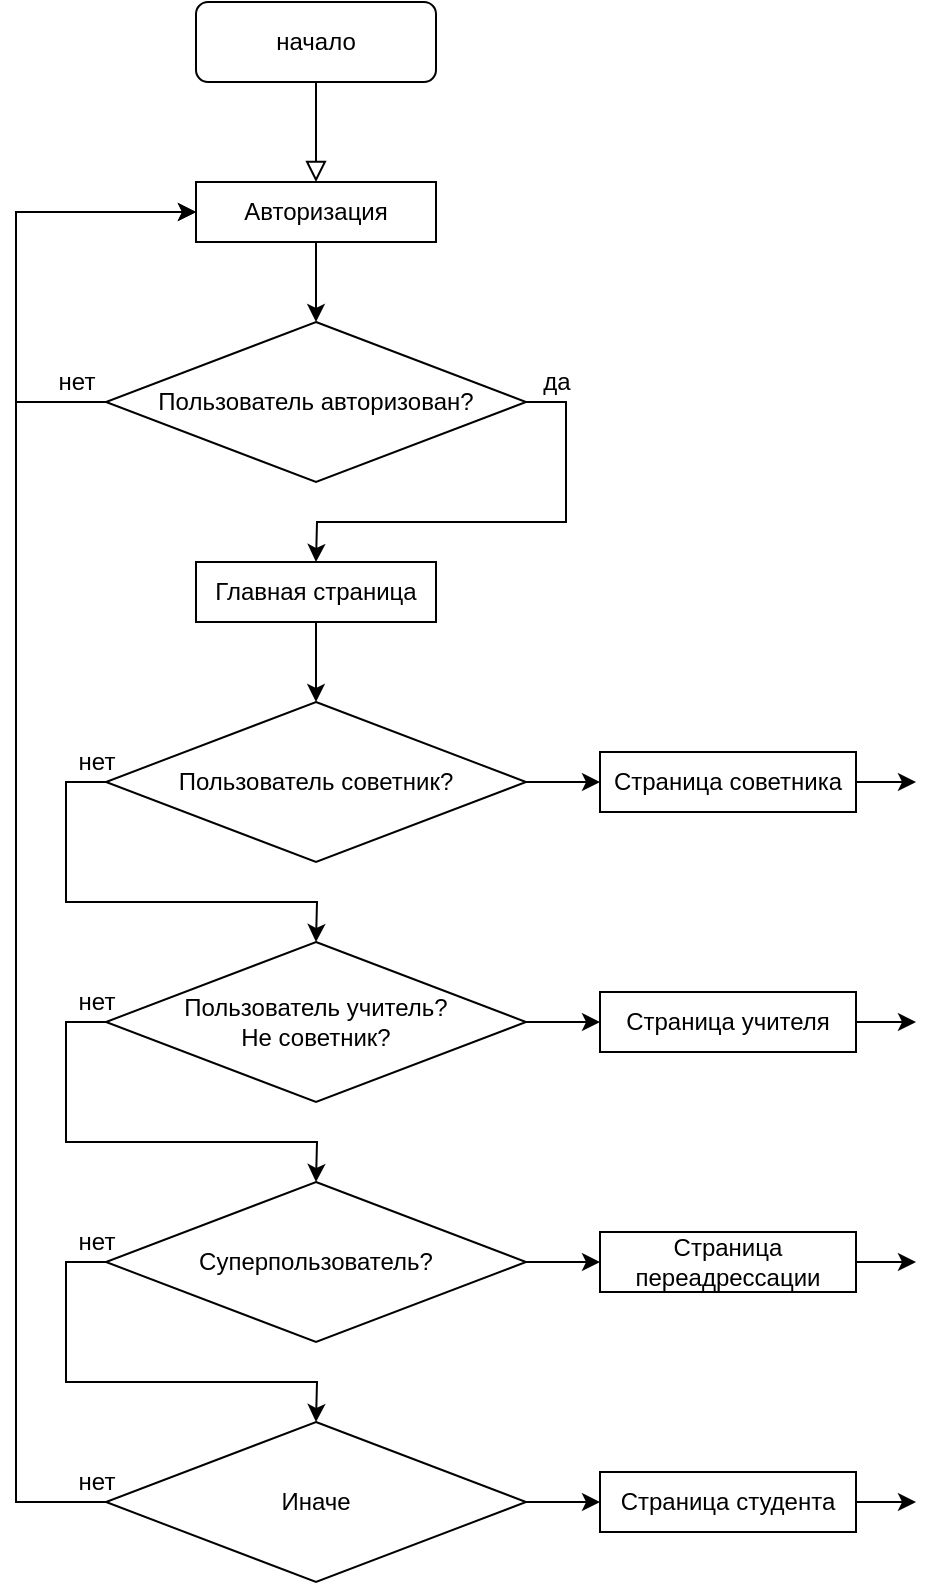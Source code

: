 <mxfile version="19.0.3" type="device"><diagram id="C5RBs43oDa-KdzZeNtuy" name="Page-1"><mxGraphModel dx="1038" dy="649" grid="1" gridSize="10" guides="1" tooltips="1" connect="1" arrows="1" fold="1" page="1" pageScale="1" pageWidth="827" pageHeight="1169" math="0" shadow="0"><root><mxCell id="WIyWlLk6GJQsqaUBKTNV-0"/><mxCell id="WIyWlLk6GJQsqaUBKTNV-1" parent="WIyWlLk6GJQsqaUBKTNV-0"/><mxCell id="WIyWlLk6GJQsqaUBKTNV-2" value="" style="rounded=0;html=1;jettySize=auto;orthogonalLoop=1;fontSize=11;endArrow=block;endFill=0;endSize=8;strokeWidth=1;shadow=0;labelBackgroundColor=none;edgeStyle=orthogonalEdgeStyle;" parent="WIyWlLk6GJQsqaUBKTNV-1" source="WIyWlLk6GJQsqaUBKTNV-3" edge="1"><mxGeometry relative="1" as="geometry"><mxPoint x="220" y="170" as="targetPoint"/></mxGeometry></mxCell><mxCell id="WIyWlLk6GJQsqaUBKTNV-3" value="начало" style="rounded=1;whiteSpace=wrap;html=1;fontSize=12;glass=0;strokeWidth=1;shadow=0;" parent="WIyWlLk6GJQsqaUBKTNV-1" vertex="1"><mxGeometry x="160" y="80" width="120" height="40" as="geometry"/></mxCell><mxCell id="mHk5uRGpc1ukBF99Gr_t-6" style="edgeStyle=orthogonalEdgeStyle;rounded=0;orthogonalLoop=1;jettySize=auto;html=1;exitX=0;exitY=0.5;exitDx=0;exitDy=0;entryX=0;entryY=0.5;entryDx=0;entryDy=0;" edge="1" parent="WIyWlLk6GJQsqaUBKTNV-1" source="mHk5uRGpc1ukBF99Gr_t-2" target="mHk5uRGpc1ukBF99Gr_t-3"><mxGeometry relative="1" as="geometry"><Array as="points"><mxPoint x="70" y="280"/><mxPoint x="70" y="185"/></Array></mxGeometry></mxCell><mxCell id="mHk5uRGpc1ukBF99Gr_t-8" style="edgeStyle=orthogonalEdgeStyle;rounded=0;orthogonalLoop=1;jettySize=auto;html=1;exitX=1;exitY=0.5;exitDx=0;exitDy=0;" edge="1" parent="WIyWlLk6GJQsqaUBKTNV-1" source="mHk5uRGpc1ukBF99Gr_t-2"><mxGeometry relative="1" as="geometry"><mxPoint x="220" y="360" as="targetPoint"/></mxGeometry></mxCell><mxCell id="mHk5uRGpc1ukBF99Gr_t-2" value="Пользователь авторизован?" style="rhombus;whiteSpace=wrap;html=1;" vertex="1" parent="WIyWlLk6GJQsqaUBKTNV-1"><mxGeometry x="115" y="240" width="210" height="80" as="geometry"/></mxCell><mxCell id="mHk5uRGpc1ukBF99Gr_t-4" style="edgeStyle=orthogonalEdgeStyle;rounded=0;orthogonalLoop=1;jettySize=auto;html=1;exitX=0.5;exitY=1;exitDx=0;exitDy=0;entryX=0.5;entryY=0;entryDx=0;entryDy=0;" edge="1" parent="WIyWlLk6GJQsqaUBKTNV-1" source="mHk5uRGpc1ukBF99Gr_t-3" target="mHk5uRGpc1ukBF99Gr_t-2"><mxGeometry relative="1" as="geometry"/></mxCell><mxCell id="mHk5uRGpc1ukBF99Gr_t-3" value="Авторизация" style="rounded=0;whiteSpace=wrap;html=1;" vertex="1" parent="WIyWlLk6GJQsqaUBKTNV-1"><mxGeometry x="160" y="170" width="120" height="30" as="geometry"/></mxCell><mxCell id="mHk5uRGpc1ukBF99Gr_t-7" value="нет" style="text;html=1;align=center;verticalAlign=middle;resizable=0;points=[];autosize=1;strokeColor=none;fillColor=none;" vertex="1" parent="WIyWlLk6GJQsqaUBKTNV-1"><mxGeometry x="85" y="260" width="30" height="20" as="geometry"/></mxCell><mxCell id="mHk5uRGpc1ukBF99Gr_t-9" value="да" style="text;html=1;align=center;verticalAlign=middle;resizable=0;points=[];autosize=1;strokeColor=none;fillColor=none;" vertex="1" parent="WIyWlLk6GJQsqaUBKTNV-1"><mxGeometry x="325" y="260" width="30" height="20" as="geometry"/></mxCell><mxCell id="mHk5uRGpc1ukBF99Gr_t-13" style="edgeStyle=orthogonalEdgeStyle;rounded=0;orthogonalLoop=1;jettySize=auto;html=1;exitX=0.5;exitY=1;exitDx=0;exitDy=0;entryX=0.5;entryY=0;entryDx=0;entryDy=0;" edge="1" parent="WIyWlLk6GJQsqaUBKTNV-1" source="mHk5uRGpc1ukBF99Gr_t-10" target="mHk5uRGpc1ukBF99Gr_t-12"><mxGeometry relative="1" as="geometry"/></mxCell><mxCell id="mHk5uRGpc1ukBF99Gr_t-10" value="Главная страница" style="rounded=0;whiteSpace=wrap;html=1;" vertex="1" parent="WIyWlLk6GJQsqaUBKTNV-1"><mxGeometry x="160" y="360" width="120" height="30" as="geometry"/></mxCell><mxCell id="mHk5uRGpc1ukBF99Gr_t-14" style="edgeStyle=orthogonalEdgeStyle;rounded=0;orthogonalLoop=1;jettySize=auto;html=1;exitX=0;exitY=0.5;exitDx=0;exitDy=0;" edge="1" parent="WIyWlLk6GJQsqaUBKTNV-1" source="mHk5uRGpc1ukBF99Gr_t-12"><mxGeometry relative="1" as="geometry"><mxPoint x="220" y="550" as="targetPoint"/></mxGeometry></mxCell><mxCell id="mHk5uRGpc1ukBF99Gr_t-17" style="edgeStyle=orthogonalEdgeStyle;rounded=0;orthogonalLoop=1;jettySize=auto;html=1;exitX=1;exitY=0.5;exitDx=0;exitDy=0;entryX=0;entryY=0.5;entryDx=0;entryDy=0;" edge="1" parent="WIyWlLk6GJQsqaUBKTNV-1" source="mHk5uRGpc1ukBF99Gr_t-12" target="mHk5uRGpc1ukBF99Gr_t-16"><mxGeometry relative="1" as="geometry"/></mxCell><mxCell id="mHk5uRGpc1ukBF99Gr_t-12" value="Пользователь советник?" style="rhombus;whiteSpace=wrap;html=1;" vertex="1" parent="WIyWlLk6GJQsqaUBKTNV-1"><mxGeometry x="115" y="430" width="210" height="80" as="geometry"/></mxCell><mxCell id="mHk5uRGpc1ukBF99Gr_t-15" value="нет" style="text;html=1;align=center;verticalAlign=middle;resizable=0;points=[];autosize=1;strokeColor=none;fillColor=none;" vertex="1" parent="WIyWlLk6GJQsqaUBKTNV-1"><mxGeometry x="95" y="450" width="30" height="20" as="geometry"/></mxCell><mxCell id="mHk5uRGpc1ukBF99Gr_t-33" style="edgeStyle=orthogonalEdgeStyle;rounded=0;orthogonalLoop=1;jettySize=auto;html=1;exitX=1;exitY=0.5;exitDx=0;exitDy=0;" edge="1" parent="WIyWlLk6GJQsqaUBKTNV-1" source="mHk5uRGpc1ukBF99Gr_t-16"><mxGeometry relative="1" as="geometry"><mxPoint x="520" y="470" as="targetPoint"/></mxGeometry></mxCell><mxCell id="mHk5uRGpc1ukBF99Gr_t-16" value="Страница советника" style="rounded=0;whiteSpace=wrap;html=1;" vertex="1" parent="WIyWlLk6GJQsqaUBKTNV-1"><mxGeometry x="362" y="455" width="128" height="30" as="geometry"/></mxCell><mxCell id="mHk5uRGpc1ukBF99Gr_t-18" style="edgeStyle=orthogonalEdgeStyle;rounded=0;orthogonalLoop=1;jettySize=auto;html=1;exitX=0;exitY=0.5;exitDx=0;exitDy=0;" edge="1" parent="WIyWlLk6GJQsqaUBKTNV-1" source="mHk5uRGpc1ukBF99Gr_t-20"><mxGeometry relative="1" as="geometry"><mxPoint x="220" y="670" as="targetPoint"/></mxGeometry></mxCell><mxCell id="mHk5uRGpc1ukBF99Gr_t-19" style="edgeStyle=orthogonalEdgeStyle;rounded=0;orthogonalLoop=1;jettySize=auto;html=1;exitX=1;exitY=0.5;exitDx=0;exitDy=0;entryX=0;entryY=0.5;entryDx=0;entryDy=0;" edge="1" parent="WIyWlLk6GJQsqaUBKTNV-1" source="mHk5uRGpc1ukBF99Gr_t-20" target="mHk5uRGpc1ukBF99Gr_t-22"><mxGeometry relative="1" as="geometry"/></mxCell><mxCell id="mHk5uRGpc1ukBF99Gr_t-20" value="Пользователь учитель?&lt;br&gt;Не советник?" style="rhombus;whiteSpace=wrap;html=1;" vertex="1" parent="WIyWlLk6GJQsqaUBKTNV-1"><mxGeometry x="115" y="550" width="210" height="80" as="geometry"/></mxCell><mxCell id="mHk5uRGpc1ukBF99Gr_t-21" value="нет" style="text;html=1;align=center;verticalAlign=middle;resizable=0;points=[];autosize=1;strokeColor=none;fillColor=none;" vertex="1" parent="WIyWlLk6GJQsqaUBKTNV-1"><mxGeometry x="95" y="570" width="30" height="20" as="geometry"/></mxCell><mxCell id="mHk5uRGpc1ukBF99Gr_t-34" style="edgeStyle=orthogonalEdgeStyle;rounded=0;orthogonalLoop=1;jettySize=auto;html=1;exitX=1;exitY=0.5;exitDx=0;exitDy=0;" edge="1" parent="WIyWlLk6GJQsqaUBKTNV-1" source="mHk5uRGpc1ukBF99Gr_t-22"><mxGeometry relative="1" as="geometry"><mxPoint x="520" y="590" as="targetPoint"/></mxGeometry></mxCell><mxCell id="mHk5uRGpc1ukBF99Gr_t-22" value="Страница учителя" style="rounded=0;whiteSpace=wrap;html=1;" vertex="1" parent="WIyWlLk6GJQsqaUBKTNV-1"><mxGeometry x="362" y="575" width="128" height="30" as="geometry"/></mxCell><mxCell id="mHk5uRGpc1ukBF99Gr_t-23" style="edgeStyle=orthogonalEdgeStyle;rounded=0;orthogonalLoop=1;jettySize=auto;html=1;exitX=0;exitY=0.5;exitDx=0;exitDy=0;" edge="1" parent="WIyWlLk6GJQsqaUBKTNV-1" source="mHk5uRGpc1ukBF99Gr_t-25"><mxGeometry relative="1" as="geometry"><mxPoint x="220" y="790" as="targetPoint"/></mxGeometry></mxCell><mxCell id="mHk5uRGpc1ukBF99Gr_t-24" style="edgeStyle=orthogonalEdgeStyle;rounded=0;orthogonalLoop=1;jettySize=auto;html=1;exitX=1;exitY=0.5;exitDx=0;exitDy=0;entryX=0;entryY=0.5;entryDx=0;entryDy=0;" edge="1" parent="WIyWlLk6GJQsqaUBKTNV-1" source="mHk5uRGpc1ukBF99Gr_t-25" target="mHk5uRGpc1ukBF99Gr_t-27"><mxGeometry relative="1" as="geometry"/></mxCell><mxCell id="mHk5uRGpc1ukBF99Gr_t-25" value="Суперпользователь?" style="rhombus;whiteSpace=wrap;html=1;" vertex="1" parent="WIyWlLk6GJQsqaUBKTNV-1"><mxGeometry x="115" y="670" width="210" height="80" as="geometry"/></mxCell><mxCell id="mHk5uRGpc1ukBF99Gr_t-26" value="нет" style="text;html=1;align=center;verticalAlign=middle;resizable=0;points=[];autosize=1;strokeColor=none;fillColor=none;" vertex="1" parent="WIyWlLk6GJQsqaUBKTNV-1"><mxGeometry x="95" y="690" width="30" height="20" as="geometry"/></mxCell><mxCell id="mHk5uRGpc1ukBF99Gr_t-35" style="edgeStyle=orthogonalEdgeStyle;rounded=0;orthogonalLoop=1;jettySize=auto;html=1;exitX=1;exitY=0.5;exitDx=0;exitDy=0;" edge="1" parent="WIyWlLk6GJQsqaUBKTNV-1" source="mHk5uRGpc1ukBF99Gr_t-27"><mxGeometry relative="1" as="geometry"><mxPoint x="520" y="710" as="targetPoint"/></mxGeometry></mxCell><mxCell id="mHk5uRGpc1ukBF99Gr_t-27" value="Страница переадрессации" style="rounded=0;whiteSpace=wrap;html=1;" vertex="1" parent="WIyWlLk6GJQsqaUBKTNV-1"><mxGeometry x="362" y="695" width="128" height="30" as="geometry"/></mxCell><mxCell id="mHk5uRGpc1ukBF99Gr_t-28" style="edgeStyle=orthogonalEdgeStyle;rounded=0;orthogonalLoop=1;jettySize=auto;html=1;exitX=0;exitY=0.5;exitDx=0;exitDy=0;entryX=0;entryY=0.5;entryDx=0;entryDy=0;" edge="1" parent="WIyWlLk6GJQsqaUBKTNV-1" source="mHk5uRGpc1ukBF99Gr_t-30" target="mHk5uRGpc1ukBF99Gr_t-3"><mxGeometry relative="1" as="geometry"><mxPoint x="220" y="910" as="targetPoint"/><Array as="points"><mxPoint x="70" y="830"/><mxPoint x="70" y="185"/></Array></mxGeometry></mxCell><mxCell id="mHk5uRGpc1ukBF99Gr_t-29" style="edgeStyle=orthogonalEdgeStyle;rounded=0;orthogonalLoop=1;jettySize=auto;html=1;exitX=1;exitY=0.5;exitDx=0;exitDy=0;entryX=0;entryY=0.5;entryDx=0;entryDy=0;" edge="1" parent="WIyWlLk6GJQsqaUBKTNV-1" source="mHk5uRGpc1ukBF99Gr_t-30" target="mHk5uRGpc1ukBF99Gr_t-32"><mxGeometry relative="1" as="geometry"/></mxCell><mxCell id="mHk5uRGpc1ukBF99Gr_t-30" value="Иначе" style="rhombus;whiteSpace=wrap;html=1;" vertex="1" parent="WIyWlLk6GJQsqaUBKTNV-1"><mxGeometry x="115" y="790" width="210" height="80" as="geometry"/></mxCell><mxCell id="mHk5uRGpc1ukBF99Gr_t-31" value="нет" style="text;html=1;align=center;verticalAlign=middle;resizable=0;points=[];autosize=1;strokeColor=none;fillColor=none;" vertex="1" parent="WIyWlLk6GJQsqaUBKTNV-1"><mxGeometry x="95" y="810" width="30" height="20" as="geometry"/></mxCell><mxCell id="mHk5uRGpc1ukBF99Gr_t-36" style="edgeStyle=orthogonalEdgeStyle;rounded=0;orthogonalLoop=1;jettySize=auto;html=1;exitX=1;exitY=0.5;exitDx=0;exitDy=0;" edge="1" parent="WIyWlLk6GJQsqaUBKTNV-1" source="mHk5uRGpc1ukBF99Gr_t-32"><mxGeometry relative="1" as="geometry"><mxPoint x="520" y="830" as="targetPoint"/></mxGeometry></mxCell><mxCell id="mHk5uRGpc1ukBF99Gr_t-32" value="Страница студента" style="rounded=0;whiteSpace=wrap;html=1;" vertex="1" parent="WIyWlLk6GJQsqaUBKTNV-1"><mxGeometry x="362" y="815" width="128" height="30" as="geometry"/></mxCell></root></mxGraphModel></diagram></mxfile>